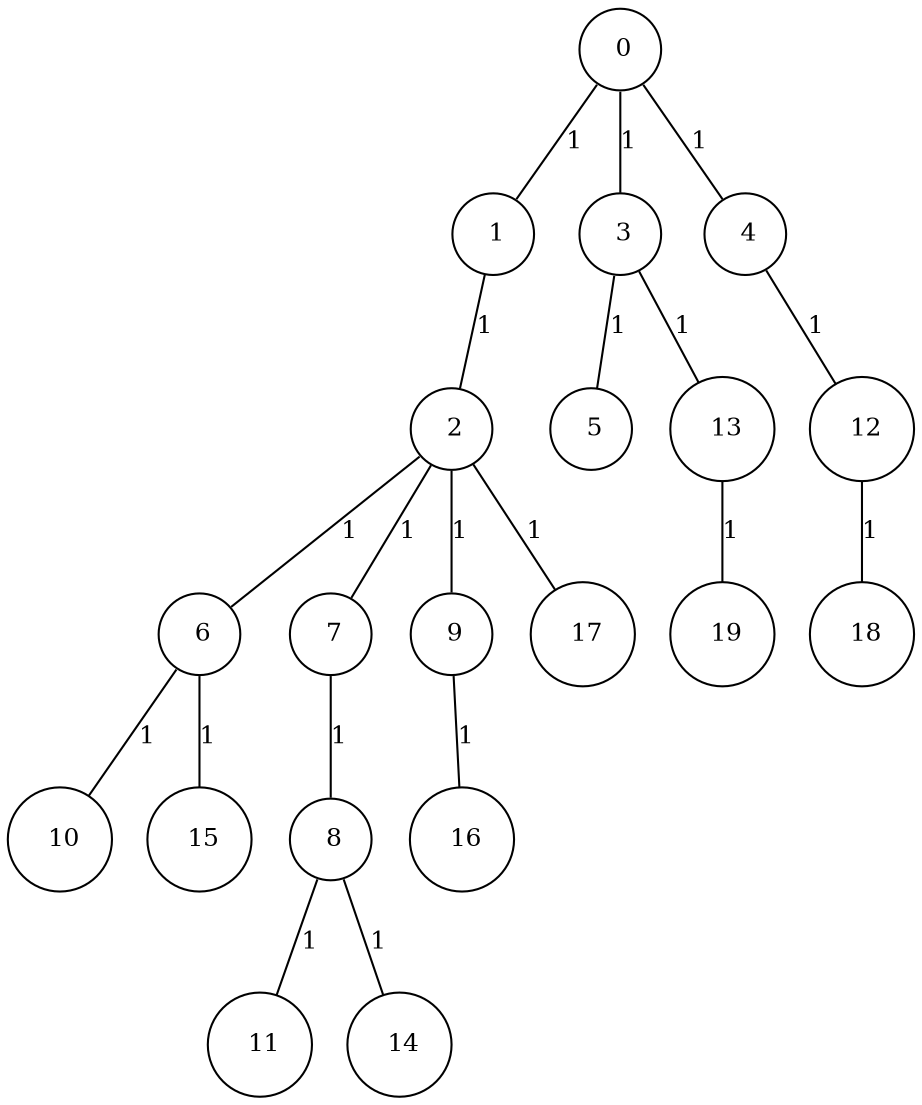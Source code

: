 graph G {
size="8.5,11;"
ratio = "expand;"
fixedsize="true;"
overlap="scale;"
node[shape=circle,width=.12,hight=.12,fontsize=12]
edge[fontsize=12]

0[label=" 0" color=black, pos="2.6112412,2.9615652!"];
1[label=" 1" color=black, pos="1.1660941,0.75728179!"];
2[label=" 2" color=black, pos="2.0069801,1.7364619!"];
3[label=" 3" color=black, pos="1.922572,0.78764238!"];
4[label=" 4" color=black, pos="0.10148032,0.23932078!"];
5[label=" 5" color=black, pos="1.0950427,0.27721365!"];
6[label=" 6" color=black, pos="2.9377139,1.0966814!"];
7[label=" 7" color=black, pos="2.845273,0.69246346!"];
8[label=" 8" color=black, pos="1.4343981,0.32398324!"];
9[label=" 9" color=black, pos="0.12997599,0.37799715!"];
10[label=" 10" color=black, pos="0.65987761,0.88068317!"];
11[label=" 11" color=black, pos="0.21086315,2.5288848!"];
12[label=" 12" color=black, pos="1.9432221,1.1220862!"];
13[label=" 13" color=black, pos="0.51493595,2.2115655!"];
14[label=" 14" color=black, pos="2.1601619,0.43375842!"];
15[label=" 15" color=black, pos="0.64978655,2.4619491!"];
16[label=" 16" color=black, pos="1.7802505,2.6846768!"];
17[label=" 17" color=black, pos="1.8671973,0.047182606!"];
18[label=" 18" color=black, pos="2.177133,0.10952458!"];
19[label=" 19" color=black, pos="0.59619133,2.7003396!"];
0--1[label="1"]
0--3[label="1"]
0--4[label="1"]
1--2[label="1"]
2--6[label="1"]
2--7[label="1"]
2--9[label="1"]
2--17[label="1"]
3--5[label="1"]
3--13[label="1"]
4--12[label="1"]
6--10[label="1"]
6--15[label="1"]
7--8[label="1"]
8--11[label="1"]
8--14[label="1"]
9--16[label="1"]
12--18[label="1"]
13--19[label="1"]

}
